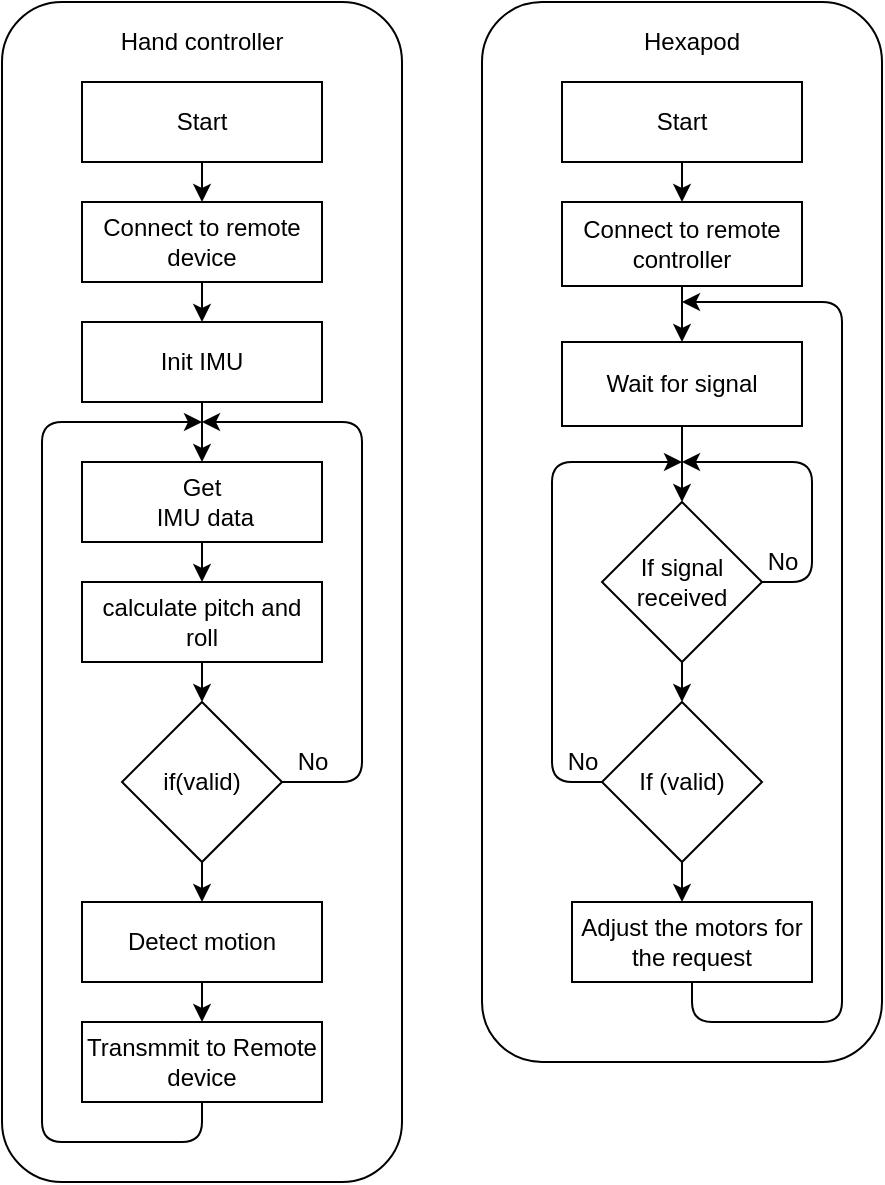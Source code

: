 <mxfile version="13.0.3" type="device"><diagram id="YLBBDcLI0bqUR4GnDLlT" name="Page-1"><mxGraphModel dx="1086" dy="1906" grid="1" gridSize="10" guides="1" tooltips="1" connect="1" arrows="1" fold="1" page="1" pageScale="1" pageWidth="850" pageHeight="1100" math="0" shadow="0"><root><mxCell id="0"/><mxCell id="1" parent="0"/><mxCell id="kPAECfhBYSm91IGvPEja-50" value="" style="rounded=1;whiteSpace=wrap;html=1;" vertex="1" parent="1"><mxGeometry x="320" y="-130" width="200" height="530" as="geometry"/></mxCell><mxCell id="kPAECfhBYSm91IGvPEja-17" value="" style="rounded=1;whiteSpace=wrap;html=1;" vertex="1" parent="1"><mxGeometry x="80" y="-130" width="200" height="590" as="geometry"/></mxCell><mxCell id="kPAECfhBYSm91IGvPEja-1" value="Get&lt;br&gt;&amp;nbsp;IMU data" style="rounded=0;whiteSpace=wrap;html=1;" vertex="1" parent="1"><mxGeometry x="120" y="100" width="120" height="40" as="geometry"/></mxCell><mxCell id="kPAECfhBYSm91IGvPEja-3" value="calculate pitch and roll" style="rounded=0;whiteSpace=wrap;html=1;" vertex="1" parent="1"><mxGeometry x="120" y="160" width="120" height="40" as="geometry"/></mxCell><mxCell id="kPAECfhBYSm91IGvPEja-4" value="if(valid)" style="rhombus;whiteSpace=wrap;html=1;" vertex="1" parent="1"><mxGeometry x="140" y="220" width="80" height="80" as="geometry"/></mxCell><mxCell id="kPAECfhBYSm91IGvPEja-5" value="" style="endArrow=classic;html=1;exitX=0.5;exitY=1;exitDx=0;exitDy=0;entryX=0.5;entryY=0;entryDx=0;entryDy=0;" edge="1" parent="1" source="kPAECfhBYSm91IGvPEja-1" target="kPAECfhBYSm91IGvPEja-3"><mxGeometry width="50" height="50" relative="1" as="geometry"><mxPoint x="400" y="240" as="sourcePoint"/><mxPoint x="450" y="190" as="targetPoint"/></mxGeometry></mxCell><mxCell id="kPAECfhBYSm91IGvPEja-6" value="" style="endArrow=classic;html=1;entryX=0.5;entryY=0;entryDx=0;entryDy=0;exitX=0.5;exitY=1;exitDx=0;exitDy=0;" edge="1" parent="1" source="kPAECfhBYSm91IGvPEja-3" target="kPAECfhBYSm91IGvPEja-4"><mxGeometry width="50" height="50" relative="1" as="geometry"><mxPoint x="210" y="260" as="sourcePoint"/><mxPoint x="190" y="210" as="targetPoint"/></mxGeometry></mxCell><mxCell id="kPAECfhBYSm91IGvPEja-7" value="Connect to remote device" style="rounded=0;whiteSpace=wrap;html=1;" vertex="1" parent="1"><mxGeometry x="120" y="-30" width="120" height="40" as="geometry"/></mxCell><mxCell id="kPAECfhBYSm91IGvPEja-9" value="" style="endArrow=classic;html=1;exitX=1;exitY=0.5;exitDx=0;exitDy=0;" edge="1" parent="1" source="kPAECfhBYSm91IGvPEja-4"><mxGeometry width="50" height="50" relative="1" as="geometry"><mxPoint x="400" y="240" as="sourcePoint"/><mxPoint x="180" y="80" as="targetPoint"/><Array as="points"><mxPoint x="260" y="260"/><mxPoint x="260" y="80"/></Array></mxGeometry></mxCell><mxCell id="kPAECfhBYSm91IGvPEja-10" value="No&lt;br&gt;" style="text;html=1;align=center;verticalAlign=middle;resizable=0;points=[];autosize=1;" vertex="1" parent="1"><mxGeometry x="220" y="240" width="30" height="20" as="geometry"/></mxCell><mxCell id="kPAECfhBYSm91IGvPEja-11" value="" style="endArrow=classic;html=1;exitX=0.5;exitY=1;exitDx=0;exitDy=0;" edge="1" parent="1" source="kPAECfhBYSm91IGvPEja-4" target="kPAECfhBYSm91IGvPEja-12"><mxGeometry width="50" height="50" relative="1" as="geometry"><mxPoint x="400" y="240" as="sourcePoint"/><mxPoint x="180" y="400" as="targetPoint"/></mxGeometry></mxCell><mxCell id="kPAECfhBYSm91IGvPEja-12" value="Detect motion" style="rounded=0;whiteSpace=wrap;html=1;" vertex="1" parent="1"><mxGeometry x="120" y="320" width="120" height="40" as="geometry"/></mxCell><mxCell id="kPAECfhBYSm91IGvPEja-15" value="Transmmit to Remote device" style="rounded=0;whiteSpace=wrap;html=1;" vertex="1" parent="1"><mxGeometry x="120" y="380" width="120" height="40" as="geometry"/></mxCell><mxCell id="kPAECfhBYSm91IGvPEja-16" value="" style="endArrow=classic;html=1;exitX=0.5;exitY=1;exitDx=0;exitDy=0;" edge="1" parent="1" source="kPAECfhBYSm91IGvPEja-15"><mxGeometry width="50" height="50" relative="1" as="geometry"><mxPoint x="400" y="440" as="sourcePoint"/><mxPoint x="180" y="80" as="targetPoint"/><Array as="points"><mxPoint x="180" y="440"/><mxPoint x="100" y="440"/><mxPoint x="100" y="80"/></Array></mxGeometry></mxCell><mxCell id="kPAECfhBYSm91IGvPEja-18" value="Hand controller" style="text;html=1;strokeColor=none;fillColor=none;align=center;verticalAlign=middle;whiteSpace=wrap;rounded=0;" vertex="1" parent="1"><mxGeometry x="120" y="-120" width="120" height="20" as="geometry"/></mxCell><mxCell id="kPAECfhBYSm91IGvPEja-19" value="" style="endArrow=classic;html=1;exitX=0.5;exitY=1;exitDx=0;exitDy=0;entryX=0.5;entryY=0;entryDx=0;entryDy=0;" edge="1" parent="1" source="kPAECfhBYSm91IGvPEja-12" target="kPAECfhBYSm91IGvPEja-15"><mxGeometry width="50" height="50" relative="1" as="geometry"><mxPoint x="180" y="510" as="sourcePoint"/><mxPoint x="230" y="460" as="targetPoint"/></mxGeometry></mxCell><mxCell id="kPAECfhBYSm91IGvPEja-23" value="If signal received" style="rhombus;whiteSpace=wrap;html=1;" vertex="1" parent="1"><mxGeometry x="380" y="120" width="80" height="80" as="geometry"/></mxCell><mxCell id="kPAECfhBYSm91IGvPEja-24" value="If (valid)" style="rhombus;whiteSpace=wrap;html=1;" vertex="1" parent="1"><mxGeometry x="380" y="220" width="80" height="80" as="geometry"/></mxCell><mxCell id="kPAECfhBYSm91IGvPEja-26" value="" style="endArrow=classic;html=1;exitX=0.5;exitY=1;exitDx=0;exitDy=0;" edge="1" parent="1" source="kPAECfhBYSm91IGvPEja-23" target="kPAECfhBYSm91IGvPEja-24"><mxGeometry width="50" height="50" relative="1" as="geometry"><mxPoint x="430" y="110" as="sourcePoint"/><mxPoint x="430" y="130" as="targetPoint"/></mxGeometry></mxCell><mxCell id="kPAECfhBYSm91IGvPEja-27" value="" style="endArrow=classic;html=1;exitX=1;exitY=0.5;exitDx=0;exitDy=0;" edge="1" parent="1" source="kPAECfhBYSm91IGvPEja-23"><mxGeometry width="50" height="50" relative="1" as="geometry"><mxPoint x="325" y="260" as="sourcePoint"/><mxPoint x="420" y="100" as="targetPoint"/><Array as="points"><mxPoint x="485" y="160"/><mxPoint x="485" y="100"/></Array></mxGeometry></mxCell><mxCell id="kPAECfhBYSm91IGvPEja-28" value="No" style="text;html=1;align=center;verticalAlign=middle;resizable=0;points=[];autosize=1;" vertex="1" parent="1"><mxGeometry x="455" y="140" width="30" height="20" as="geometry"/></mxCell><mxCell id="kPAECfhBYSm91IGvPEja-29" value="" style="endArrow=classic;html=1;exitX=0;exitY=0.5;exitDx=0;exitDy=0;" edge="1" parent="1" source="kPAECfhBYSm91IGvPEja-24"><mxGeometry width="50" height="50" relative="1" as="geometry"><mxPoint x="325" y="260" as="sourcePoint"/><mxPoint x="420" y="100" as="targetPoint"/><Array as="points"><mxPoint x="355" y="260"/><mxPoint x="355" y="100"/></Array></mxGeometry></mxCell><mxCell id="kPAECfhBYSm91IGvPEja-30" value="" style="endArrow=classic;html=1;exitX=0.5;exitY=1;exitDx=0;exitDy=0;" edge="1" parent="1" source="kPAECfhBYSm91IGvPEja-24"><mxGeometry width="50" height="50" relative="1" as="geometry"><mxPoint x="325" y="360" as="sourcePoint"/><mxPoint x="420" y="320" as="targetPoint"/></mxGeometry></mxCell><mxCell id="kPAECfhBYSm91IGvPEja-31" value="No" style="text;html=1;align=center;verticalAlign=middle;resizable=0;points=[];autosize=1;" vertex="1" parent="1"><mxGeometry x="355" y="240" width="30" height="20" as="geometry"/></mxCell><mxCell id="kPAECfhBYSm91IGvPEja-32" value="Init IMU" style="rounded=0;whiteSpace=wrap;html=1;" vertex="1" parent="1"><mxGeometry x="120" y="30" width="120" height="40" as="geometry"/></mxCell><mxCell id="kPAECfhBYSm91IGvPEja-33" value="" style="endArrow=classic;html=1;exitX=0.5;exitY=1;exitDx=0;exitDy=0;entryX=0.5;entryY=0;entryDx=0;entryDy=0;" edge="1" parent="1" source="kPAECfhBYSm91IGvPEja-32" target="kPAECfhBYSm91IGvPEja-1"><mxGeometry width="50" height="50" relative="1" as="geometry"><mxPoint x="400" y="240" as="sourcePoint"/><mxPoint x="450" y="190" as="targetPoint"/></mxGeometry></mxCell><mxCell id="kPAECfhBYSm91IGvPEja-34" value="" style="endArrow=classic;html=1;exitX=0.5;exitY=1;exitDx=0;exitDy=0;entryX=0.5;entryY=0;entryDx=0;entryDy=0;" edge="1" parent="1" source="kPAECfhBYSm91IGvPEja-7" target="kPAECfhBYSm91IGvPEja-32"><mxGeometry width="50" height="50" relative="1" as="geometry"><mxPoint x="400" y="240" as="sourcePoint"/><mxPoint x="450" y="190" as="targetPoint"/></mxGeometry></mxCell><mxCell id="kPAECfhBYSm91IGvPEja-35" value="Start" style="rounded=0;whiteSpace=wrap;html=1;" vertex="1" parent="1"><mxGeometry x="120" y="-90" width="120" height="40" as="geometry"/></mxCell><mxCell id="kPAECfhBYSm91IGvPEja-36" value="" style="endArrow=classic;html=1;exitX=0.5;exitY=1;exitDx=0;exitDy=0;entryX=0.5;entryY=0;entryDx=0;entryDy=0;" edge="1" parent="1" source="kPAECfhBYSm91IGvPEja-35" target="kPAECfhBYSm91IGvPEja-7"><mxGeometry width="50" height="50" relative="1" as="geometry"><mxPoint x="400" y="40" as="sourcePoint"/><mxPoint x="450" y="-10" as="targetPoint"/></mxGeometry></mxCell><mxCell id="kPAECfhBYSm91IGvPEja-37" value="Connect to remote controller" style="rounded=0;whiteSpace=wrap;html=1;" vertex="1" parent="1"><mxGeometry x="360" y="-30" width="120" height="42" as="geometry"/></mxCell><mxCell id="kPAECfhBYSm91IGvPEja-38" value="Start" style="rounded=0;whiteSpace=wrap;html=1;" vertex="1" parent="1"><mxGeometry x="360" y="-90" width="120" height="40" as="geometry"/></mxCell><mxCell id="kPAECfhBYSm91IGvPEja-40" value="Wait for signal" style="rounded=0;whiteSpace=wrap;html=1;" vertex="1" parent="1"><mxGeometry x="360" y="40" width="120" height="42" as="geometry"/></mxCell><mxCell id="kPAECfhBYSm91IGvPEja-41" value="" style="endArrow=classic;html=1;exitX=0.5;exitY=1;exitDx=0;exitDy=0;entryX=0.5;entryY=0;entryDx=0;entryDy=0;" edge="1" parent="1" source="kPAECfhBYSm91IGvPEja-37" target="kPAECfhBYSm91IGvPEja-40"><mxGeometry width="50" height="50" relative="1" as="geometry"><mxPoint x="325" y="60" as="sourcePoint"/><mxPoint x="375" y="10" as="targetPoint"/></mxGeometry></mxCell><mxCell id="kPAECfhBYSm91IGvPEja-42" value="" style="endArrow=classic;html=1;exitX=0.5;exitY=1;exitDx=0;exitDy=0;entryX=0.5;entryY=0;entryDx=0;entryDy=0;" edge="1" parent="1" source="kPAECfhBYSm91IGvPEja-40" target="kPAECfhBYSm91IGvPEja-23"><mxGeometry width="50" height="50" relative="1" as="geometry"><mxPoint x="430" y="22" as="sourcePoint"/><mxPoint x="430" y="50" as="targetPoint"/></mxGeometry></mxCell><mxCell id="kPAECfhBYSm91IGvPEja-43" value="" style="endArrow=classic;html=1;exitX=0.5;exitY=1;exitDx=0;exitDy=0;" edge="1" parent="1" source="kPAECfhBYSm91IGvPEja-38" target="kPAECfhBYSm91IGvPEja-37"><mxGeometry width="50" height="50" relative="1" as="geometry"><mxPoint x="325" y="60" as="sourcePoint"/><mxPoint x="375" y="10" as="targetPoint"/></mxGeometry></mxCell><mxCell id="kPAECfhBYSm91IGvPEja-45" value="Adjust the motors for the request" style="rounded=0;whiteSpace=wrap;html=1;" vertex="1" parent="1"><mxGeometry x="365" y="320" width="120" height="40" as="geometry"/></mxCell><mxCell id="kPAECfhBYSm91IGvPEja-46" value="" style="endArrow=classic;html=1;exitX=0.5;exitY=1;exitDx=0;exitDy=0;" edge="1" parent="1" source="kPAECfhBYSm91IGvPEja-45"><mxGeometry width="50" height="50" relative="1" as="geometry"><mxPoint x="325" y="460" as="sourcePoint"/><mxPoint x="420" y="20" as="targetPoint"/><Array as="points"><mxPoint x="425" y="380"/><mxPoint x="500" y="380"/><mxPoint x="500" y="20"/></Array></mxGeometry></mxCell><mxCell id="kPAECfhBYSm91IGvPEja-51" value="Hexapod" style="text;html=1;strokeColor=none;fillColor=none;align=center;verticalAlign=middle;whiteSpace=wrap;rounded=0;" vertex="1" parent="1"><mxGeometry x="405" y="-120" width="40" height="20" as="geometry"/></mxCell></root></mxGraphModel></diagram></mxfile>